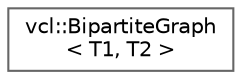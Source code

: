 digraph "Graphical Class Hierarchy"
{
 // LATEX_PDF_SIZE
  bgcolor="transparent";
  edge [fontname=Helvetica,fontsize=10,labelfontname=Helvetica,labelfontsize=10];
  node [fontname=Helvetica,fontsize=10,shape=box,height=0.2,width=0.4];
  rankdir="LR";
  Node0 [label="vcl::BipartiteGraph\l\< T1, T2 \>",height=0.2,width=0.4,color="grey40", fillcolor="white", style="filled",URL="$classvcl_1_1BipartiteGraph.html",tooltip=" "];
}

